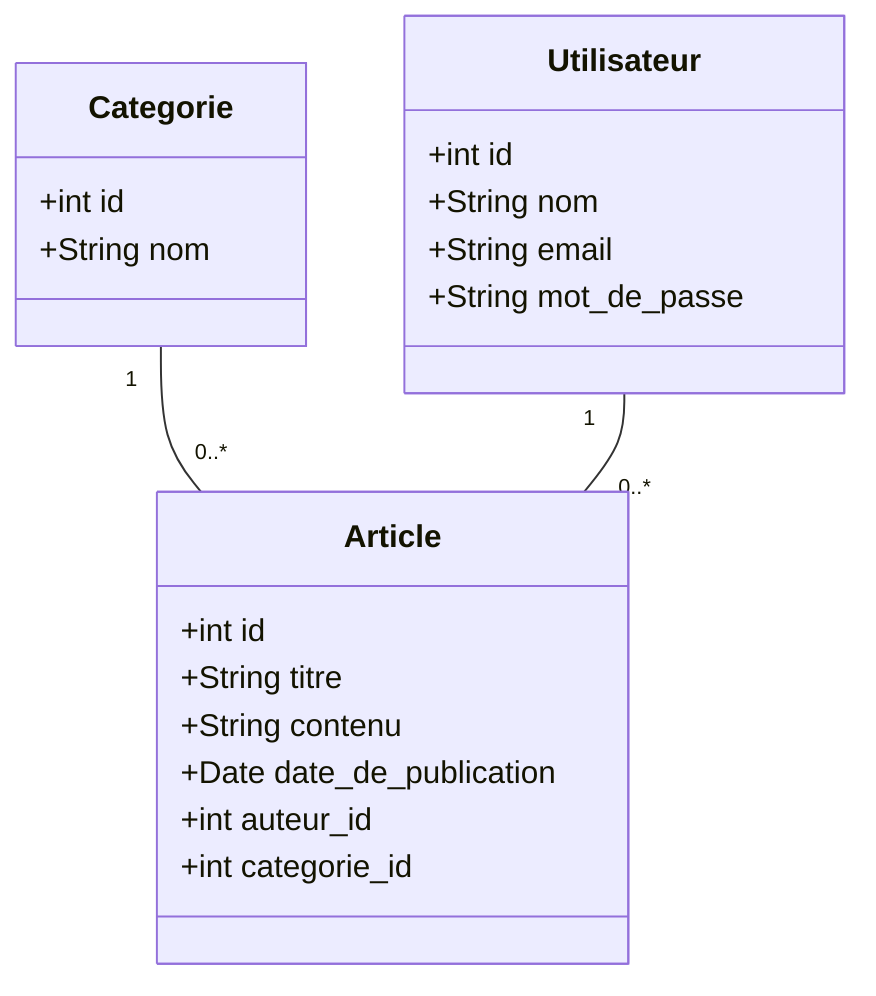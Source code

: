 classDiagram
    class Article {
        +int id
        +String titre
        +String contenu
        +Date date_de_publication
        +int auteur_id
        +int categorie_id
    }
    
    class Categorie {
        +int id
        +String nom
    }
    
    class Utilisateur {
        +int id
        +String nom
        +String email
        +String mot_de_passe
    }
    
    Categorie "1" -- "0..*" Article 
    Utilisateur "1" -- "0..*" Article